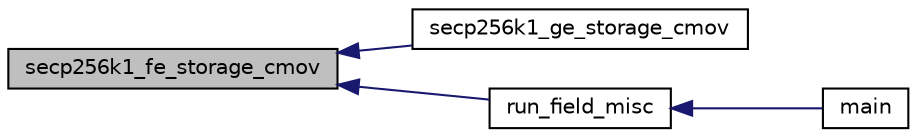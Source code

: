 digraph "secp256k1_fe_storage_cmov"
{
  edge [fontname="Helvetica",fontsize="10",labelfontname="Helvetica",labelfontsize="10"];
  node [fontname="Helvetica",fontsize="10",shape=record];
  rankdir="LR";
  Node2101 [label="secp256k1_fe_storage_cmov",height=0.2,width=0.4,color="black", fillcolor="grey75", style="filled", fontcolor="black"];
  Node2101 -> Node2102 [dir="back",color="midnightblue",fontsize="10",style="solid",fontname="Helvetica"];
  Node2102 [label="secp256k1_ge_storage_cmov",height=0.2,width=0.4,color="black", fillcolor="white", style="filled",URL="$d6/d60/group__impl_8h.html#ae6d54bcae540118ce4190f457db78ca8"];
  Node2101 -> Node2103 [dir="back",color="midnightblue",fontsize="10",style="solid",fontname="Helvetica"];
  Node2103 [label="run_field_misc",height=0.2,width=0.4,color="black", fillcolor="white", style="filled",URL="$d5/d7f/tests_8c.html#a407b4cff8cbc365e753f2a1d70b45f81"];
  Node2103 -> Node2104 [dir="back",color="midnightblue",fontsize="10",style="solid",fontname="Helvetica"];
  Node2104 [label="main",height=0.2,width=0.4,color="black", fillcolor="white", style="filled",URL="$d5/d7f/tests_8c.html#a3c04138a5bfe5d72780bb7e82a18e627"];
}
